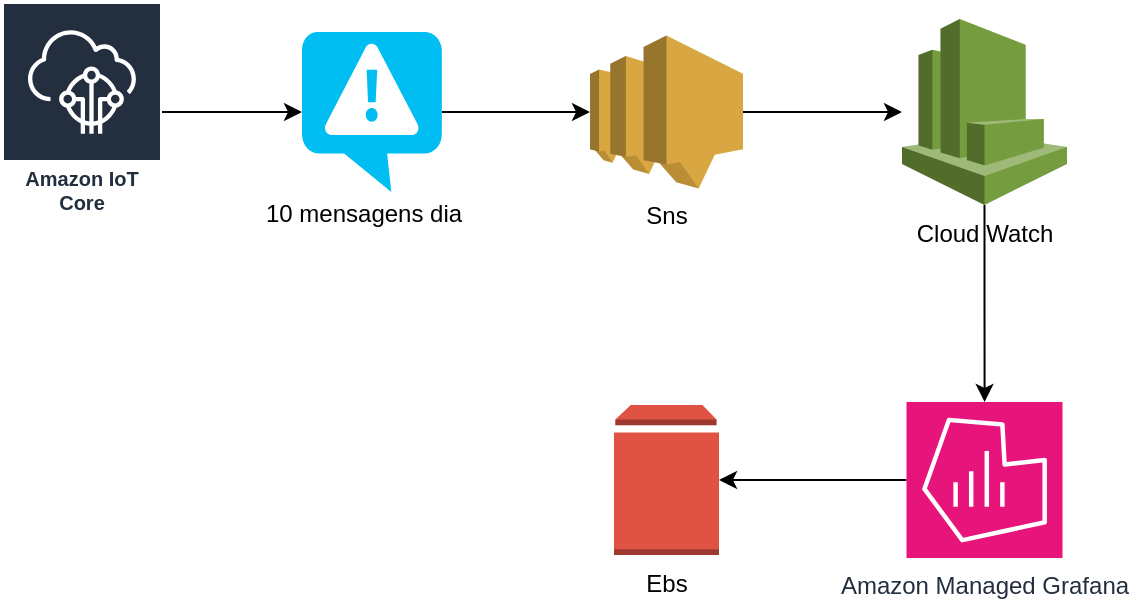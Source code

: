 <mxfile version="26.1.1">
  <diagram name="Página-1" id="QmIryY-INkYu3ry3aYvH">
    <mxGraphModel dx="1426" dy="755" grid="1" gridSize="10" guides="1" tooltips="1" connect="1" arrows="1" fold="1" page="1" pageScale="1" pageWidth="827" pageHeight="1169" math="0" shadow="0">
      <root>
        <mxCell id="0" />
        <mxCell id="1" parent="0" />
        <mxCell id="5f0O21-BCMU4d-DRvPuQ-4" value="" style="edgeStyle=orthogonalEdgeStyle;rounded=0;orthogonalLoop=1;jettySize=auto;html=1;" edge="1" parent="1" source="5f0O21-BCMU4d-DRvPuQ-1" target="5f0O21-BCMU4d-DRvPuQ-2">
          <mxGeometry relative="1" as="geometry" />
        </mxCell>
        <mxCell id="5f0O21-BCMU4d-DRvPuQ-1" value="Amazon IoT Core" style="sketch=0;outlineConnect=0;fontColor=#232F3E;gradientColor=none;strokeColor=#ffffff;fillColor=#232F3E;dashed=0;verticalLabelPosition=middle;verticalAlign=bottom;align=center;html=1;whiteSpace=wrap;fontSize=10;fontStyle=1;spacing=3;shape=mxgraph.aws4.productIcon;prIcon=mxgraph.aws4.iot_core;" vertex="1" parent="1">
          <mxGeometry x="120" y="150" width="80" height="110" as="geometry" />
        </mxCell>
        <mxCell id="5f0O21-BCMU4d-DRvPuQ-7" value="" style="edgeStyle=orthogonalEdgeStyle;rounded=0;orthogonalLoop=1;jettySize=auto;html=1;" edge="1" parent="1" source="5f0O21-BCMU4d-DRvPuQ-2" target="5f0O21-BCMU4d-DRvPuQ-5">
          <mxGeometry relative="1" as="geometry" />
        </mxCell>
        <mxCell id="5f0O21-BCMU4d-DRvPuQ-2" value="" style="verticalLabelPosition=bottom;html=1;verticalAlign=top;align=center;strokeColor=none;fillColor=#00BEF2;shape=mxgraph.azure.notification_topic;" vertex="1" parent="1">
          <mxGeometry x="270" y="165" width="70" height="80" as="geometry" />
        </mxCell>
        <mxCell id="5f0O21-BCMU4d-DRvPuQ-3" value="10 mensagens dia" style="text;whiteSpace=wrap;" vertex="1" parent="1">
          <mxGeometry x="250" y="241.5" width="130" height="40" as="geometry" />
        </mxCell>
        <mxCell id="5f0O21-BCMU4d-DRvPuQ-9" value="" style="edgeStyle=orthogonalEdgeStyle;rounded=0;orthogonalLoop=1;jettySize=auto;html=1;" edge="1" parent="1" source="5f0O21-BCMU4d-DRvPuQ-5" target="5f0O21-BCMU4d-DRvPuQ-8">
          <mxGeometry relative="1" as="geometry" />
        </mxCell>
        <mxCell id="5f0O21-BCMU4d-DRvPuQ-5" value="Sns" style="outlineConnect=0;dashed=0;verticalLabelPosition=bottom;verticalAlign=top;align=center;html=1;shape=mxgraph.aws3.sns;fillColor=#D9A741;gradientColor=none;" vertex="1" parent="1">
          <mxGeometry x="414" y="166.75" width="76.5" height="76.5" as="geometry" />
        </mxCell>
        <mxCell id="5f0O21-BCMU4d-DRvPuQ-11" value="" style="edgeStyle=orthogonalEdgeStyle;rounded=0;orthogonalLoop=1;jettySize=auto;html=1;" edge="1" parent="1" source="5f0O21-BCMU4d-DRvPuQ-8" target="5f0O21-BCMU4d-DRvPuQ-10">
          <mxGeometry relative="1" as="geometry" />
        </mxCell>
        <mxCell id="5f0O21-BCMU4d-DRvPuQ-8" value="Cloud Watch" style="outlineConnect=0;dashed=0;verticalLabelPosition=bottom;verticalAlign=top;align=center;html=1;shape=mxgraph.aws3.cloudwatch;fillColor=#759C3E;gradientColor=none;" vertex="1" parent="1">
          <mxGeometry x="570" y="158.5" width="82.5" height="93" as="geometry" />
        </mxCell>
        <mxCell id="5f0O21-BCMU4d-DRvPuQ-13" value="" style="edgeStyle=orthogonalEdgeStyle;rounded=0;orthogonalLoop=1;jettySize=auto;html=1;" edge="1" parent="1" source="5f0O21-BCMU4d-DRvPuQ-10" target="5f0O21-BCMU4d-DRvPuQ-12">
          <mxGeometry relative="1" as="geometry" />
        </mxCell>
        <mxCell id="5f0O21-BCMU4d-DRvPuQ-10" value="Amazon Managed Grafana" style="sketch=0;points=[[0,0,0],[0.25,0,0],[0.5,0,0],[0.75,0,0],[1,0,0],[0,1,0],[0.25,1,0],[0.5,1,0],[0.75,1,0],[1,1,0],[0,0.25,0],[0,0.5,0],[0,0.75,0],[1,0.25,0],[1,0.5,0],[1,0.75,0]];points=[[0,0,0],[0.25,0,0],[0.5,0,0],[0.75,0,0],[1,0,0],[0,1,0],[0.25,1,0],[0.5,1,0],[0.75,1,0],[1,1,0],[0,0.25,0],[0,0.5,0],[0,0.75,0],[1,0.25,0],[1,0.5,0],[1,0.75,0]];outlineConnect=0;fontColor=#232F3E;fillColor=#E7157B;strokeColor=#ffffff;dashed=0;verticalLabelPosition=bottom;verticalAlign=top;align=center;html=1;fontSize=12;fontStyle=0;aspect=fixed;shape=mxgraph.aws4.resourceIcon;resIcon=mxgraph.aws4.managed_service_for_grafana;" vertex="1" parent="1">
          <mxGeometry x="572.25" y="350" width="78" height="78" as="geometry" />
        </mxCell>
        <mxCell id="5f0O21-BCMU4d-DRvPuQ-12" value="Ebs" style="outlineConnect=0;dashed=0;verticalLabelPosition=bottom;verticalAlign=top;align=center;html=1;shape=mxgraph.aws3.volume;fillColor=#E05243;gradientColor=none;" vertex="1" parent="1">
          <mxGeometry x="426" y="351.5" width="52.5" height="75" as="geometry" />
        </mxCell>
      </root>
    </mxGraphModel>
  </diagram>
</mxfile>
